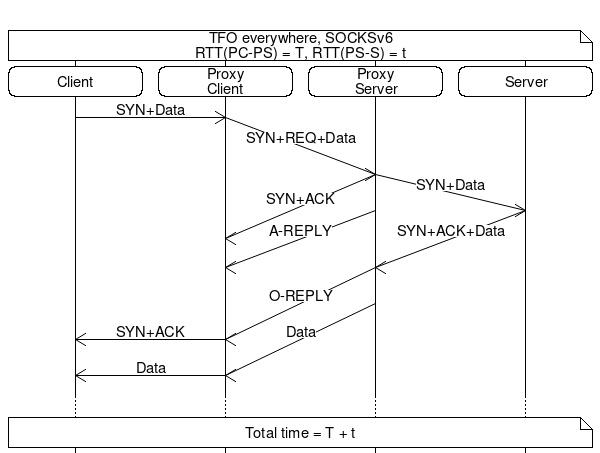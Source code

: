 # MSC everywhere, SOCKS6  
msc {
#     hscale = "0.5";
     c[label=""], pc[label=""], ps[label=""], s[label=""]; 
     c note s[label="TFO everywhere, SOCKSv6\nRTT(PC-PS) = T, RTT(PS-S) = t"];
     c rbox c [label="Client"], 
     pc rbox pc[label="Proxy\nClient"], 
     ps rbox ps[label="Proxy\nServer"], 
     s rbox s[label="Server"];

     c =>> pc[label = "SYN+Data", arcskip=0 ],
     pc =>> ps[label = "SYN+REQ+Data", arcskip=2 ]; |||; 
     ps =>> s[label = "SYN+Data", arcskip=1 ], 
     |||, 
     ps =>> pc[label = "SYN+ACK", arcskip=2 ];  
     ps =>> pc[label = "A-REPLY", arcskip=2 ],
      s =>> ps[label = "SYN+ACK+Data", arcskip=2 ]; 
      |||;
#     ps box ps [label ="accept"];
     ps =>> pc [label = "O-REPLY", arcskip=2];
     ps =>> pc [label = "Data", arcskip=2];
     pc =>> c [label = "SYN+ACK", arcskip=0];

     pc =>> c [label = "Data", arcskip=0];
     ...;
     c note s[label="Total time = T + t"];
}
